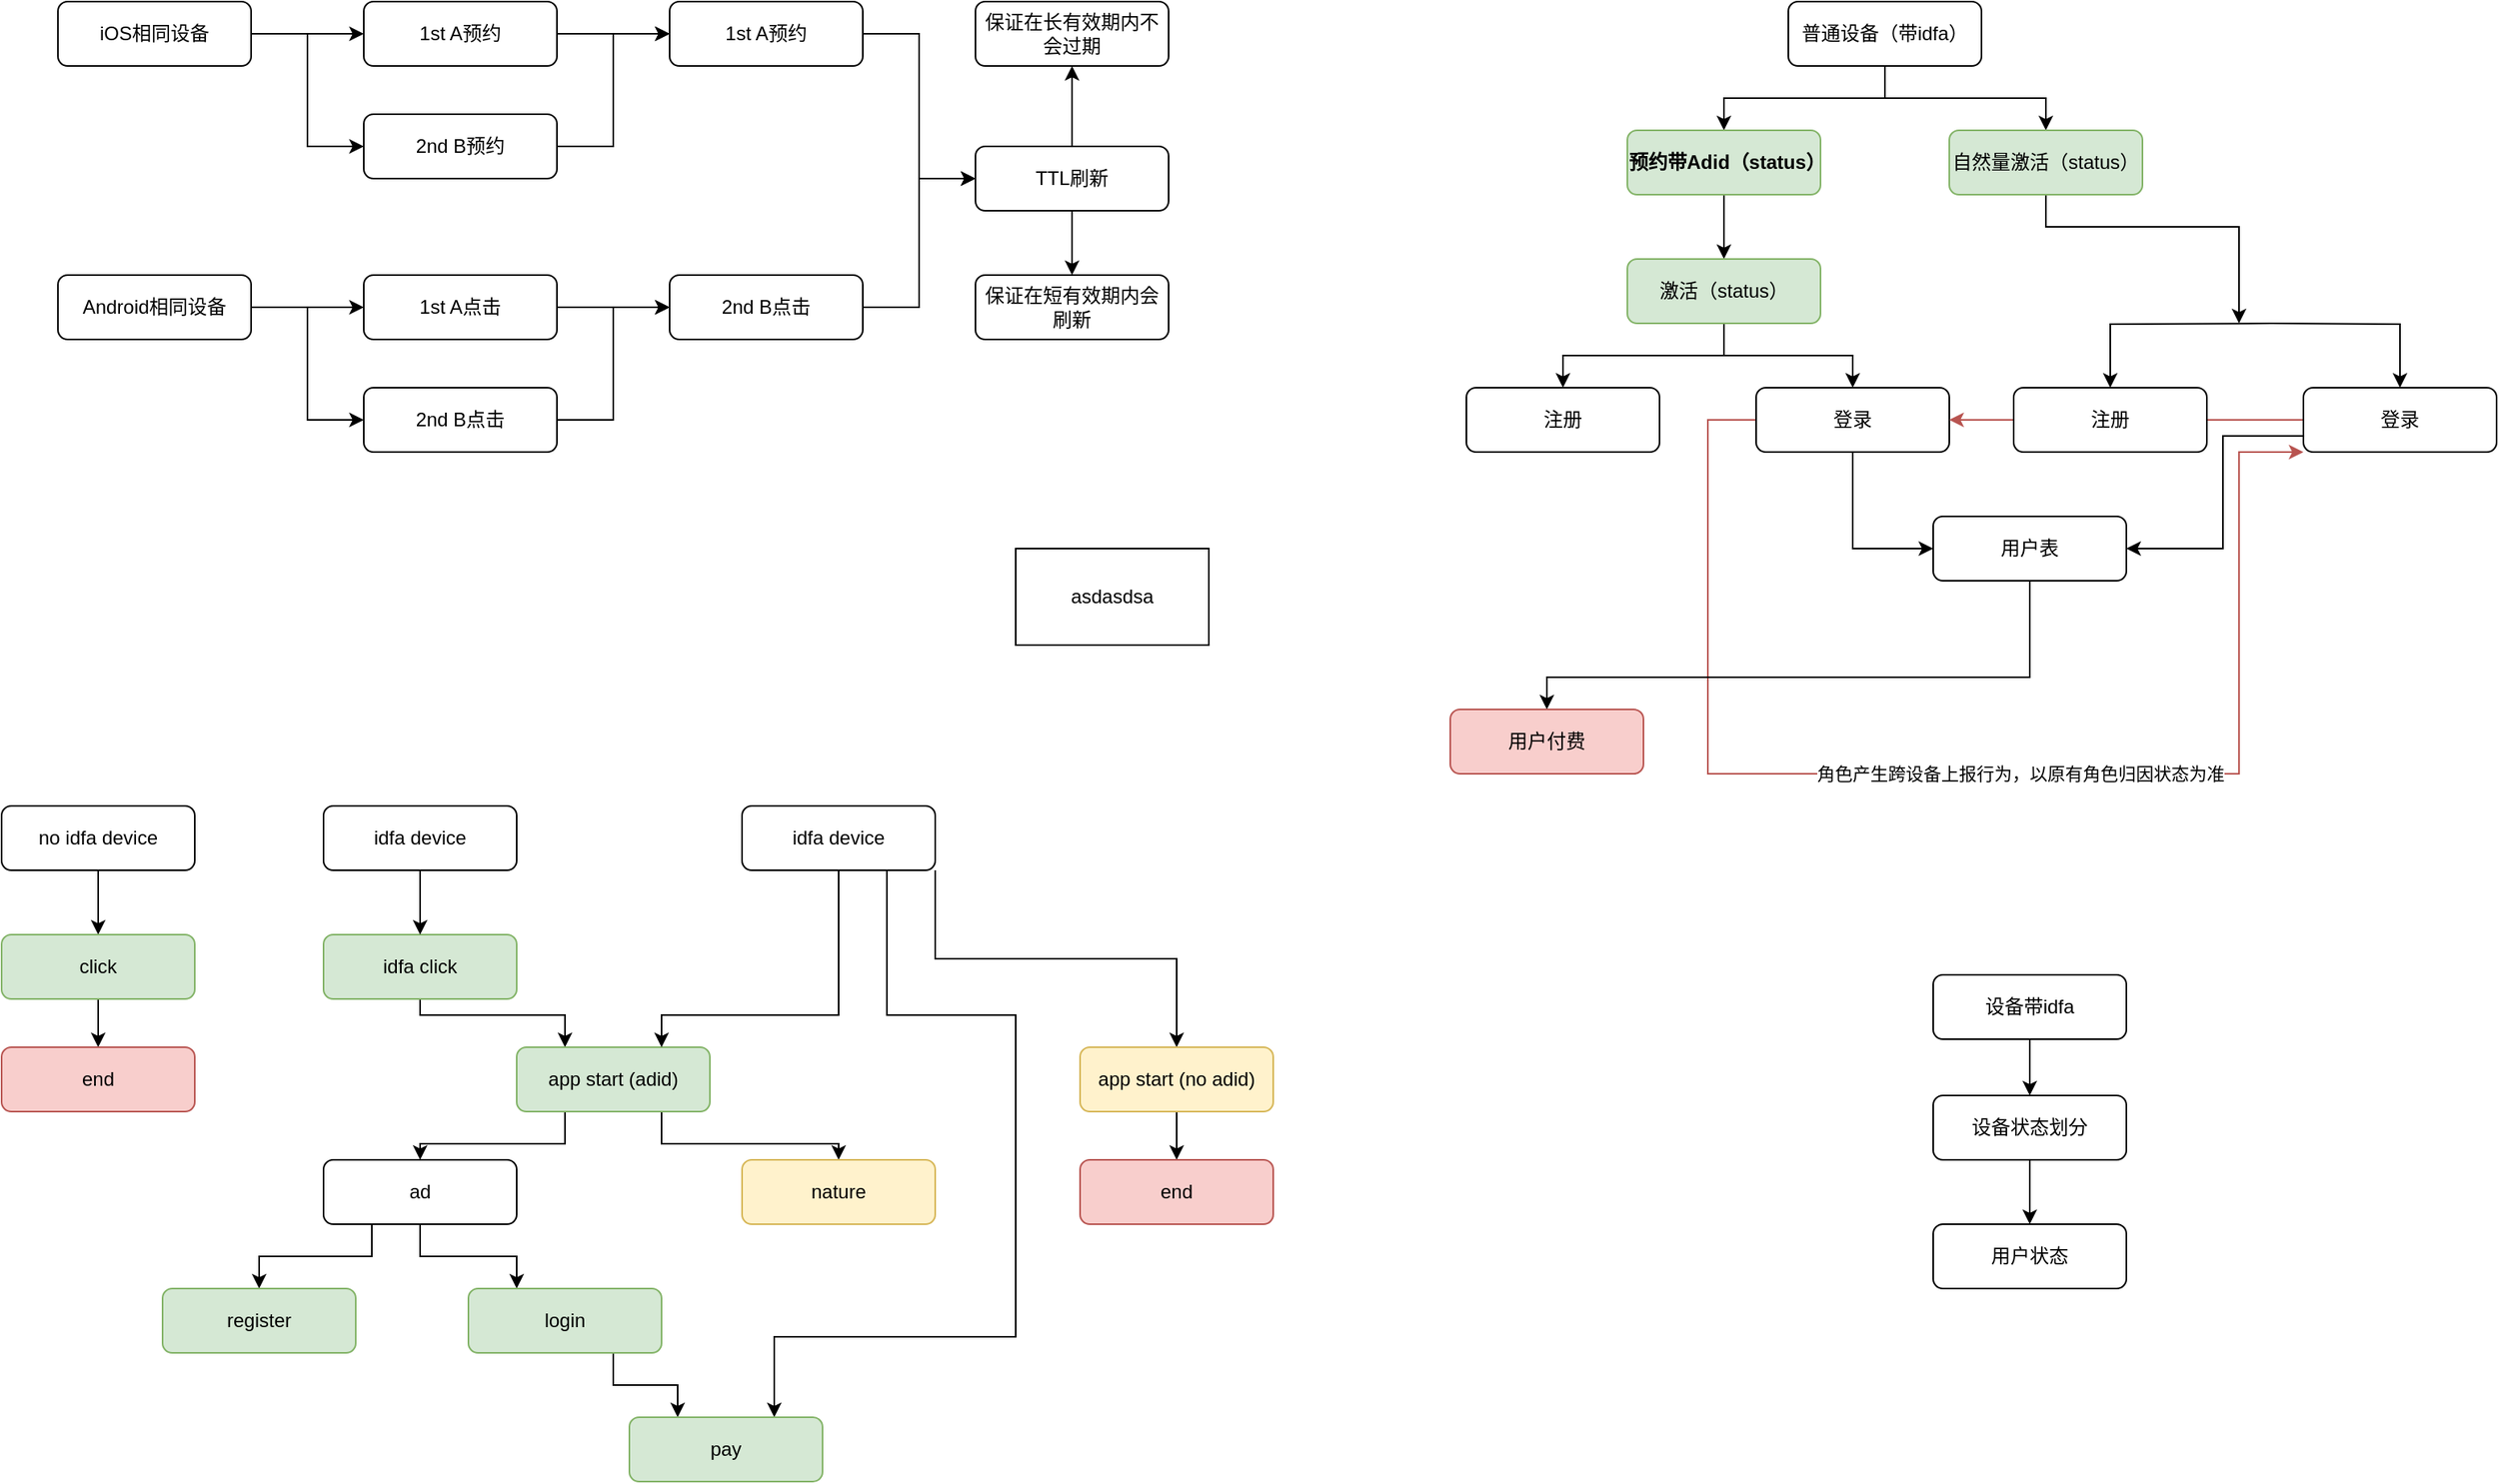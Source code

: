 <mxfile version="16.5.6" type="github">
  <diagram id="C5RBs43oDa-KdzZeNtuy" name="Page-1">
    <mxGraphModel dx="1422" dy="706" grid="1" gridSize="10" guides="1" tooltips="1" connect="1" arrows="1" fold="1" page="1" pageScale="1" pageWidth="827" pageHeight="1169" math="0" shadow="0">
      <root>
        <mxCell id="WIyWlLk6GJQsqaUBKTNV-0" />
        <mxCell id="WIyWlLk6GJQsqaUBKTNV-1" parent="WIyWlLk6GJQsqaUBKTNV-0" />
        <mxCell id="abO_AateXOO5VKoALCH5-2" value="" style="edgeStyle=orthogonalEdgeStyle;rounded=0;orthogonalLoop=1;jettySize=auto;html=1;" parent="WIyWlLk6GJQsqaUBKTNV-1" source="abO_AateXOO5VKoALCH5-0" target="abO_AateXOO5VKoALCH5-1" edge="1">
          <mxGeometry relative="1" as="geometry" />
        </mxCell>
        <mxCell id="abO_AateXOO5VKoALCH5-0" value="no idfa device" style="rounded=1;whiteSpace=wrap;html=1;fontSize=12;glass=0;strokeWidth=1;shadow=0;" parent="WIyWlLk6GJQsqaUBKTNV-1" vertex="1">
          <mxGeometry x="50" y="560" width="120" height="40" as="geometry" />
        </mxCell>
        <mxCell id="abO_AateXOO5VKoALCH5-6" value="" style="edgeStyle=orthogonalEdgeStyle;rounded=0;orthogonalLoop=1;jettySize=auto;html=1;" parent="WIyWlLk6GJQsqaUBKTNV-1" source="abO_AateXOO5VKoALCH5-1" target="abO_AateXOO5VKoALCH5-5" edge="1">
          <mxGeometry relative="1" as="geometry" />
        </mxCell>
        <mxCell id="abO_AateXOO5VKoALCH5-1" value="click" style="rounded=1;whiteSpace=wrap;html=1;fontSize=12;glass=0;strokeWidth=1;shadow=0;fillColor=#d5e8d4;strokeColor=#82b366;" parent="WIyWlLk6GJQsqaUBKTNV-1" vertex="1">
          <mxGeometry x="50" y="640" width="120" height="40" as="geometry" />
        </mxCell>
        <mxCell id="abO_AateXOO5VKoALCH5-9" style="edgeStyle=orthogonalEdgeStyle;rounded=0;orthogonalLoop=1;jettySize=auto;html=1;entryX=0.25;entryY=0;entryDx=0;entryDy=0;" parent="WIyWlLk6GJQsqaUBKTNV-1" source="abO_AateXOO5VKoALCH5-3" target="abO_AateXOO5VKoALCH5-7" edge="1">
          <mxGeometry relative="1" as="geometry">
            <Array as="points">
              <mxPoint x="310" y="690" />
              <mxPoint x="400" y="690" />
            </Array>
          </mxGeometry>
        </mxCell>
        <mxCell id="abO_AateXOO5VKoALCH5-3" value="idfa click" style="rounded=1;whiteSpace=wrap;html=1;fontSize=12;glass=0;strokeWidth=1;shadow=0;fillColor=#d5e8d4;strokeColor=#82b366;" parent="WIyWlLk6GJQsqaUBKTNV-1" vertex="1">
          <mxGeometry x="250" y="640" width="120" height="40" as="geometry" />
        </mxCell>
        <mxCell id="abO_AateXOO5VKoALCH5-5" value="end" style="rounded=1;whiteSpace=wrap;html=1;fontSize=12;glass=0;strokeWidth=1;shadow=0;fillColor=#f8cecc;strokeColor=#b85450;" parent="WIyWlLk6GJQsqaUBKTNV-1" vertex="1">
          <mxGeometry x="50" y="710" width="120" height="40" as="geometry" />
        </mxCell>
        <mxCell id="abO_AateXOO5VKoALCH5-12" style="edgeStyle=orthogonalEdgeStyle;rounded=0;orthogonalLoop=1;jettySize=auto;html=1;entryX=0.5;entryY=0;entryDx=0;entryDy=0;exitX=0.25;exitY=1;exitDx=0;exitDy=0;" parent="WIyWlLk6GJQsqaUBKTNV-1" source="abO_AateXOO5VKoALCH5-7" target="abO_AateXOO5VKoALCH5-11" edge="1">
          <mxGeometry relative="1" as="geometry">
            <Array as="points">
              <mxPoint x="400" y="770" />
              <mxPoint x="310" y="770" />
            </Array>
          </mxGeometry>
        </mxCell>
        <mxCell id="abO_AateXOO5VKoALCH5-14" style="edgeStyle=orthogonalEdgeStyle;rounded=0;orthogonalLoop=1;jettySize=auto;html=1;exitX=0.75;exitY=1;exitDx=0;exitDy=0;" parent="WIyWlLk6GJQsqaUBKTNV-1" source="abO_AateXOO5VKoALCH5-7" target="abO_AateXOO5VKoALCH5-13" edge="1">
          <mxGeometry relative="1" as="geometry">
            <Array as="points">
              <mxPoint x="460" y="770" />
              <mxPoint x="570" y="770" />
            </Array>
          </mxGeometry>
        </mxCell>
        <mxCell id="abO_AateXOO5VKoALCH5-7" value="app start (adid)" style="rounded=1;whiteSpace=wrap;html=1;fontSize=12;glass=0;strokeWidth=1;shadow=0;fillColor=#d5e8d4;strokeColor=#82b366;" parent="WIyWlLk6GJQsqaUBKTNV-1" vertex="1">
          <mxGeometry x="370" y="710" width="120" height="40" as="geometry" />
        </mxCell>
        <mxCell id="abO_AateXOO5VKoALCH5-10" style="edgeStyle=orthogonalEdgeStyle;rounded=0;orthogonalLoop=1;jettySize=auto;html=1;" parent="WIyWlLk6GJQsqaUBKTNV-1" source="abO_AateXOO5VKoALCH5-8" target="abO_AateXOO5VKoALCH5-7" edge="1">
          <mxGeometry relative="1" as="geometry">
            <mxPoint x="440" y="620" as="targetPoint" />
            <Array as="points">
              <mxPoint x="570" y="690" />
              <mxPoint x="460" y="690" />
            </Array>
          </mxGeometry>
        </mxCell>
        <mxCell id="abO_AateXOO5VKoALCH5-21" style="edgeStyle=orthogonalEdgeStyle;rounded=0;orthogonalLoop=1;jettySize=auto;html=1;exitX=0.75;exitY=1;exitDx=0;exitDy=0;entryX=0.75;entryY=0;entryDx=0;entryDy=0;" parent="WIyWlLk6GJQsqaUBKTNV-1" source="abO_AateXOO5VKoALCH5-8" target="abO_AateXOO5VKoALCH5-19" edge="1">
          <mxGeometry relative="1" as="geometry">
            <Array as="points">
              <mxPoint x="600" y="690" />
              <mxPoint x="680" y="690" />
              <mxPoint x="680" y="890" />
              <mxPoint x="530" y="890" />
            </Array>
          </mxGeometry>
        </mxCell>
        <mxCell id="abO_AateXOO5VKoALCH5-27" style="edgeStyle=orthogonalEdgeStyle;rounded=0;orthogonalLoop=1;jettySize=auto;html=1;exitX=1;exitY=1;exitDx=0;exitDy=0;entryX=0.5;entryY=0;entryDx=0;entryDy=0;" parent="WIyWlLk6GJQsqaUBKTNV-1" source="abO_AateXOO5VKoALCH5-8" target="abO_AateXOO5VKoALCH5-24" edge="1">
          <mxGeometry relative="1" as="geometry" />
        </mxCell>
        <mxCell id="abO_AateXOO5VKoALCH5-8" value="idfa device" style="rounded=1;whiteSpace=wrap;html=1;fontSize=12;glass=0;strokeWidth=1;shadow=0;" parent="WIyWlLk6GJQsqaUBKTNV-1" vertex="1">
          <mxGeometry x="510" y="560" width="120" height="40" as="geometry" />
        </mxCell>
        <mxCell id="abO_AateXOO5VKoALCH5-16" style="edgeStyle=orthogonalEdgeStyle;rounded=0;orthogonalLoop=1;jettySize=auto;html=1;exitX=0.25;exitY=1;exitDx=0;exitDy=0;entryX=0.5;entryY=0;entryDx=0;entryDy=0;" parent="WIyWlLk6GJQsqaUBKTNV-1" source="abO_AateXOO5VKoALCH5-11" target="abO_AateXOO5VKoALCH5-15" edge="1">
          <mxGeometry relative="1" as="geometry" />
        </mxCell>
        <mxCell id="abO_AateXOO5VKoALCH5-18" style="edgeStyle=orthogonalEdgeStyle;rounded=0;orthogonalLoop=1;jettySize=auto;html=1;exitX=0.5;exitY=1;exitDx=0;exitDy=0;entryX=0.25;entryY=0;entryDx=0;entryDy=0;" parent="WIyWlLk6GJQsqaUBKTNV-1" source="abO_AateXOO5VKoALCH5-11" target="abO_AateXOO5VKoALCH5-17" edge="1">
          <mxGeometry relative="1" as="geometry">
            <Array as="points">
              <mxPoint x="310" y="840" />
              <mxPoint x="370" y="840" />
            </Array>
          </mxGeometry>
        </mxCell>
        <mxCell id="abO_AateXOO5VKoALCH5-11" value="ad" style="rounded=1;whiteSpace=wrap;html=1;fontSize=12;glass=0;strokeWidth=1;shadow=0;" parent="WIyWlLk6GJQsqaUBKTNV-1" vertex="1">
          <mxGeometry x="250" y="780" width="120" height="40" as="geometry" />
        </mxCell>
        <mxCell id="abO_AateXOO5VKoALCH5-13" value="nature" style="rounded=1;whiteSpace=wrap;html=1;fontSize=12;glass=0;strokeWidth=1;shadow=0;fillColor=#fff2cc;strokeColor=#d6b656;" parent="WIyWlLk6GJQsqaUBKTNV-1" vertex="1">
          <mxGeometry x="510" y="780" width="120" height="40" as="geometry" />
        </mxCell>
        <mxCell id="abO_AateXOO5VKoALCH5-15" value="register" style="rounded=1;whiteSpace=wrap;html=1;fontSize=12;glass=0;strokeWidth=1;shadow=0;fillColor=#d5e8d4;strokeColor=#82b366;" parent="WIyWlLk6GJQsqaUBKTNV-1" vertex="1">
          <mxGeometry x="150" y="860" width="120" height="40" as="geometry" />
        </mxCell>
        <mxCell id="abO_AateXOO5VKoALCH5-20" style="edgeStyle=orthogonalEdgeStyle;rounded=0;orthogonalLoop=1;jettySize=auto;html=1;exitX=0.75;exitY=1;exitDx=0;exitDy=0;entryX=0.25;entryY=0;entryDx=0;entryDy=0;" parent="WIyWlLk6GJQsqaUBKTNV-1" source="abO_AateXOO5VKoALCH5-17" target="abO_AateXOO5VKoALCH5-19" edge="1">
          <mxGeometry relative="1" as="geometry" />
        </mxCell>
        <mxCell id="abO_AateXOO5VKoALCH5-17" value="login" style="rounded=1;whiteSpace=wrap;html=1;fontSize=12;glass=0;strokeWidth=1;shadow=0;fillColor=#d5e8d4;strokeColor=#82b366;" parent="WIyWlLk6GJQsqaUBKTNV-1" vertex="1">
          <mxGeometry x="340" y="860" width="120" height="40" as="geometry" />
        </mxCell>
        <mxCell id="abO_AateXOO5VKoALCH5-19" value="pay" style="rounded=1;whiteSpace=wrap;html=1;fontSize=12;glass=0;strokeWidth=1;shadow=0;fillColor=#d5e8d4;strokeColor=#82b366;" parent="WIyWlLk6GJQsqaUBKTNV-1" vertex="1">
          <mxGeometry x="440" y="940" width="120" height="40" as="geometry" />
        </mxCell>
        <mxCell id="abO_AateXOO5VKoALCH5-23" style="edgeStyle=orthogonalEdgeStyle;rounded=0;orthogonalLoop=1;jettySize=auto;html=1;entryX=0.5;entryY=0;entryDx=0;entryDy=0;" parent="WIyWlLk6GJQsqaUBKTNV-1" source="abO_AateXOO5VKoALCH5-22" target="abO_AateXOO5VKoALCH5-3" edge="1">
          <mxGeometry relative="1" as="geometry" />
        </mxCell>
        <mxCell id="abO_AateXOO5VKoALCH5-22" value="idfa device" style="rounded=1;whiteSpace=wrap;html=1;fontSize=12;glass=0;strokeWidth=1;shadow=0;" parent="WIyWlLk6GJQsqaUBKTNV-1" vertex="1">
          <mxGeometry x="250" y="560" width="120" height="40" as="geometry" />
        </mxCell>
        <mxCell id="abO_AateXOO5VKoALCH5-26" value="" style="edgeStyle=orthogonalEdgeStyle;rounded=0;orthogonalLoop=1;jettySize=auto;html=1;" parent="WIyWlLk6GJQsqaUBKTNV-1" source="abO_AateXOO5VKoALCH5-24" target="abO_AateXOO5VKoALCH5-25" edge="1">
          <mxGeometry relative="1" as="geometry" />
        </mxCell>
        <mxCell id="abO_AateXOO5VKoALCH5-24" value="app start (no adid)" style="rounded=1;whiteSpace=wrap;html=1;fontSize=12;glass=0;strokeWidth=1;shadow=0;fillColor=#fff2cc;strokeColor=#d6b656;" parent="WIyWlLk6GJQsqaUBKTNV-1" vertex="1">
          <mxGeometry x="720" y="710" width="120" height="40" as="geometry" />
        </mxCell>
        <mxCell id="abO_AateXOO5VKoALCH5-25" value="end" style="rounded=1;whiteSpace=wrap;html=1;fontSize=12;glass=0;strokeWidth=1;shadow=0;fillColor=#f8cecc;strokeColor=#b85450;" parent="WIyWlLk6GJQsqaUBKTNV-1" vertex="1">
          <mxGeometry x="720" y="780" width="120" height="40" as="geometry" />
        </mxCell>
        <mxCell id="abO_AateXOO5VKoALCH5-30" value="" style="edgeStyle=orthogonalEdgeStyle;rounded=0;orthogonalLoop=1;jettySize=auto;html=1;" parent="WIyWlLk6GJQsqaUBKTNV-1" source="abO_AateXOO5VKoALCH5-28" target="abO_AateXOO5VKoALCH5-29" edge="1">
          <mxGeometry relative="1" as="geometry" />
        </mxCell>
        <mxCell id="abO_AateXOO5VKoALCH5-28" value="1st A预约" style="rounded=1;whiteSpace=wrap;html=1;fontSize=12;glass=0;strokeWidth=1;shadow=0;" parent="WIyWlLk6GJQsqaUBKTNV-1" vertex="1">
          <mxGeometry x="275" y="60" width="120" height="40" as="geometry" />
        </mxCell>
        <mxCell id="abO_AateXOO5VKoALCH5-46" style="edgeStyle=orthogonalEdgeStyle;rounded=0;orthogonalLoop=1;jettySize=auto;html=1;exitX=1;exitY=0.5;exitDx=0;exitDy=0;entryX=0;entryY=0.5;entryDx=0;entryDy=0;" parent="WIyWlLk6GJQsqaUBKTNV-1" source="abO_AateXOO5VKoALCH5-29" target="abO_AateXOO5VKoALCH5-44" edge="1">
          <mxGeometry relative="1" as="geometry" />
        </mxCell>
        <mxCell id="abO_AateXOO5VKoALCH5-29" value="1st A预约" style="rounded=1;whiteSpace=wrap;html=1;fontSize=12;glass=0;strokeWidth=1;shadow=0;" parent="WIyWlLk6GJQsqaUBKTNV-1" vertex="1">
          <mxGeometry x="465" y="60" width="120" height="40" as="geometry" />
        </mxCell>
        <mxCell id="abO_AateXOO5VKoALCH5-32" style="edgeStyle=orthogonalEdgeStyle;rounded=0;orthogonalLoop=1;jettySize=auto;html=1;exitX=1;exitY=0.5;exitDx=0;exitDy=0;entryX=0;entryY=0.5;entryDx=0;entryDy=0;" parent="WIyWlLk6GJQsqaUBKTNV-1" source="abO_AateXOO5VKoALCH5-31" target="abO_AateXOO5VKoALCH5-29" edge="1">
          <mxGeometry relative="1" as="geometry" />
        </mxCell>
        <mxCell id="abO_AateXOO5VKoALCH5-31" value="2nd B预约" style="rounded=1;whiteSpace=wrap;html=1;fontSize=12;glass=0;strokeWidth=1;shadow=0;" parent="WIyWlLk6GJQsqaUBKTNV-1" vertex="1">
          <mxGeometry x="275" y="130" width="120" height="40" as="geometry" />
        </mxCell>
        <mxCell id="abO_AateXOO5VKoALCH5-33" value="" style="edgeStyle=orthogonalEdgeStyle;rounded=0;orthogonalLoop=1;jettySize=auto;html=1;" parent="WIyWlLk6GJQsqaUBKTNV-1" source="abO_AateXOO5VKoALCH5-34" target="abO_AateXOO5VKoALCH5-35" edge="1">
          <mxGeometry relative="1" as="geometry" />
        </mxCell>
        <mxCell id="abO_AateXOO5VKoALCH5-34" value="1st A点击" style="rounded=1;whiteSpace=wrap;html=1;fontSize=12;glass=0;strokeWidth=1;shadow=0;" parent="WIyWlLk6GJQsqaUBKTNV-1" vertex="1">
          <mxGeometry x="275" y="230" width="120" height="40" as="geometry" />
        </mxCell>
        <mxCell id="abO_AateXOO5VKoALCH5-45" style="edgeStyle=orthogonalEdgeStyle;rounded=0;orthogonalLoop=1;jettySize=auto;html=1;entryX=0;entryY=0.5;entryDx=0;entryDy=0;" parent="WIyWlLk6GJQsqaUBKTNV-1" source="abO_AateXOO5VKoALCH5-35" target="abO_AateXOO5VKoALCH5-44" edge="1">
          <mxGeometry relative="1" as="geometry" />
        </mxCell>
        <mxCell id="abO_AateXOO5VKoALCH5-35" value="2nd B点击" style="rounded=1;whiteSpace=wrap;html=1;fontSize=12;glass=0;strokeWidth=1;shadow=0;" parent="WIyWlLk6GJQsqaUBKTNV-1" vertex="1">
          <mxGeometry x="465" y="230" width="120" height="40" as="geometry" />
        </mxCell>
        <mxCell id="abO_AateXOO5VKoALCH5-36" style="edgeStyle=orthogonalEdgeStyle;rounded=0;orthogonalLoop=1;jettySize=auto;html=1;exitX=1;exitY=0.5;exitDx=0;exitDy=0;entryX=0;entryY=0.5;entryDx=0;entryDy=0;" parent="WIyWlLk6GJQsqaUBKTNV-1" source="abO_AateXOO5VKoALCH5-37" target="abO_AateXOO5VKoALCH5-35" edge="1">
          <mxGeometry relative="1" as="geometry" />
        </mxCell>
        <mxCell id="abO_AateXOO5VKoALCH5-37" value="2nd B点击" style="rounded=1;whiteSpace=wrap;html=1;fontSize=12;glass=0;strokeWidth=1;shadow=0;" parent="WIyWlLk6GJQsqaUBKTNV-1" vertex="1">
          <mxGeometry x="275" y="300" width="120" height="40" as="geometry" />
        </mxCell>
        <mxCell id="abO_AateXOO5VKoALCH5-39" value="" style="edgeStyle=orthogonalEdgeStyle;rounded=0;orthogonalLoop=1;jettySize=auto;html=1;" parent="WIyWlLk6GJQsqaUBKTNV-1" source="abO_AateXOO5VKoALCH5-38" target="abO_AateXOO5VKoALCH5-28" edge="1">
          <mxGeometry relative="1" as="geometry" />
        </mxCell>
        <mxCell id="abO_AateXOO5VKoALCH5-40" style="edgeStyle=orthogonalEdgeStyle;rounded=0;orthogonalLoop=1;jettySize=auto;html=1;entryX=0;entryY=0.5;entryDx=0;entryDy=0;" parent="WIyWlLk6GJQsqaUBKTNV-1" source="abO_AateXOO5VKoALCH5-38" target="abO_AateXOO5VKoALCH5-31" edge="1">
          <mxGeometry relative="1" as="geometry" />
        </mxCell>
        <mxCell id="abO_AateXOO5VKoALCH5-38" value="iOS相同设备" style="rounded=1;whiteSpace=wrap;html=1;fontSize=12;glass=0;strokeWidth=1;shadow=0;" parent="WIyWlLk6GJQsqaUBKTNV-1" vertex="1">
          <mxGeometry x="85" y="60" width="120" height="40" as="geometry" />
        </mxCell>
        <mxCell id="abO_AateXOO5VKoALCH5-42" value="" style="edgeStyle=orthogonalEdgeStyle;rounded=0;orthogonalLoop=1;jettySize=auto;html=1;" parent="WIyWlLk6GJQsqaUBKTNV-1" source="abO_AateXOO5VKoALCH5-41" target="abO_AateXOO5VKoALCH5-34" edge="1">
          <mxGeometry relative="1" as="geometry" />
        </mxCell>
        <mxCell id="abO_AateXOO5VKoALCH5-43" style="edgeStyle=orthogonalEdgeStyle;rounded=0;orthogonalLoop=1;jettySize=auto;html=1;exitX=1;exitY=0.5;exitDx=0;exitDy=0;entryX=0;entryY=0.5;entryDx=0;entryDy=0;" parent="WIyWlLk6GJQsqaUBKTNV-1" source="abO_AateXOO5VKoALCH5-41" target="abO_AateXOO5VKoALCH5-37" edge="1">
          <mxGeometry relative="1" as="geometry" />
        </mxCell>
        <mxCell id="abO_AateXOO5VKoALCH5-41" value="Android相同设备" style="rounded=1;whiteSpace=wrap;html=1;fontSize=12;glass=0;strokeWidth=1;shadow=0;" parent="WIyWlLk6GJQsqaUBKTNV-1" vertex="1">
          <mxGeometry x="85" y="230" width="120" height="40" as="geometry" />
        </mxCell>
        <mxCell id="abO_AateXOO5VKoALCH5-49" value="" style="edgeStyle=orthogonalEdgeStyle;rounded=0;orthogonalLoop=1;jettySize=auto;html=1;" parent="WIyWlLk6GJQsqaUBKTNV-1" source="abO_AateXOO5VKoALCH5-44" target="abO_AateXOO5VKoALCH5-47" edge="1">
          <mxGeometry relative="1" as="geometry" />
        </mxCell>
        <mxCell id="abO_AateXOO5VKoALCH5-50" value="" style="edgeStyle=orthogonalEdgeStyle;rounded=0;orthogonalLoop=1;jettySize=auto;html=1;" parent="WIyWlLk6GJQsqaUBKTNV-1" source="abO_AateXOO5VKoALCH5-44" target="abO_AateXOO5VKoALCH5-48" edge="1">
          <mxGeometry relative="1" as="geometry" />
        </mxCell>
        <mxCell id="abO_AateXOO5VKoALCH5-44" value="TTL刷新" style="rounded=1;whiteSpace=wrap;html=1;fontSize=12;glass=0;strokeWidth=1;shadow=0;" parent="WIyWlLk6GJQsqaUBKTNV-1" vertex="1">
          <mxGeometry x="655" y="150" width="120" height="40" as="geometry" />
        </mxCell>
        <mxCell id="abO_AateXOO5VKoALCH5-47" value="保证在长有效期内不会过期" style="rounded=1;whiteSpace=wrap;html=1;fontSize=12;glass=0;strokeWidth=1;shadow=0;" parent="WIyWlLk6GJQsqaUBKTNV-1" vertex="1">
          <mxGeometry x="655" y="60" width="120" height="40" as="geometry" />
        </mxCell>
        <mxCell id="abO_AateXOO5VKoALCH5-48" value="保证在短有效期内会刷新" style="rounded=1;whiteSpace=wrap;html=1;fontSize=12;glass=0;strokeWidth=1;shadow=0;" parent="WIyWlLk6GJQsqaUBKTNV-1" vertex="1">
          <mxGeometry x="655" y="230" width="120" height="40" as="geometry" />
        </mxCell>
        <mxCell id="abO_AateXOO5VKoALCH5-53" value="" style="edgeStyle=orthogonalEdgeStyle;rounded=0;orthogonalLoop=1;jettySize=auto;html=1;" parent="WIyWlLk6GJQsqaUBKTNV-1" source="abO_AateXOO5VKoALCH5-51" target="abO_AateXOO5VKoALCH5-52" edge="1">
          <mxGeometry relative="1" as="geometry" />
        </mxCell>
        <mxCell id="abO_AateXOO5VKoALCH5-55" style="edgeStyle=orthogonalEdgeStyle;rounded=0;orthogonalLoop=1;jettySize=auto;html=1;entryX=0.5;entryY=0;entryDx=0;entryDy=0;" parent="WIyWlLk6GJQsqaUBKTNV-1" source="abO_AateXOO5VKoALCH5-51" target="abO_AateXOO5VKoALCH5-54" edge="1">
          <mxGeometry relative="1" as="geometry" />
        </mxCell>
        <mxCell id="abO_AateXOO5VKoALCH5-51" value="普通设备（带idfa）" style="rounded=1;whiteSpace=wrap;html=1;fontSize=12;glass=0;strokeWidth=1;shadow=0;" parent="WIyWlLk6GJQsqaUBKTNV-1" vertex="1">
          <mxGeometry x="1160" y="60" width="120" height="40" as="geometry" />
        </mxCell>
        <mxCell id="abO_AateXOO5VKoALCH5-57" value="" style="edgeStyle=orthogonalEdgeStyle;rounded=0;orthogonalLoop=1;jettySize=auto;html=1;" parent="WIyWlLk6GJQsqaUBKTNV-1" source="abO_AateXOO5VKoALCH5-52" target="abO_AateXOO5VKoALCH5-56" edge="1">
          <mxGeometry relative="1" as="geometry" />
        </mxCell>
        <mxCell id="abO_AateXOO5VKoALCH5-52" value="预约带Adid（status）" style="rounded=1;whiteSpace=wrap;html=1;fontSize=12;glass=0;strokeWidth=1;shadow=0;fillColor=#d5e8d4;strokeColor=#82b366;fontStyle=1" parent="WIyWlLk6GJQsqaUBKTNV-1" vertex="1">
          <mxGeometry x="1060" y="140" width="120" height="40" as="geometry" />
        </mxCell>
        <mxCell id="abO_AateXOO5VKoALCH5-73" style="edgeStyle=orthogonalEdgeStyle;rounded=0;orthogonalLoop=1;jettySize=auto;html=1;" parent="WIyWlLk6GJQsqaUBKTNV-1" source="abO_AateXOO5VKoALCH5-54" edge="1">
          <mxGeometry relative="1" as="geometry">
            <Array as="points">
              <mxPoint x="1320" y="200" />
              <mxPoint x="1440" y="200" />
            </Array>
            <mxPoint x="1440" y="260" as="targetPoint" />
          </mxGeometry>
        </mxCell>
        <mxCell id="abO_AateXOO5VKoALCH5-54" value="自然量激活（status）" style="rounded=1;whiteSpace=wrap;html=1;fontSize=12;glass=0;strokeWidth=1;shadow=0;fillColor=#d5e8d4;strokeColor=#82b366;" parent="WIyWlLk6GJQsqaUBKTNV-1" vertex="1">
          <mxGeometry x="1260" y="140" width="120" height="40" as="geometry" />
        </mxCell>
        <mxCell id="abO_AateXOO5VKoALCH5-59" style="edgeStyle=orthogonalEdgeStyle;rounded=0;orthogonalLoop=1;jettySize=auto;html=1;entryX=0.5;entryY=0;entryDx=0;entryDy=0;" parent="WIyWlLk6GJQsqaUBKTNV-1" source="abO_AateXOO5VKoALCH5-56" target="abO_AateXOO5VKoALCH5-58" edge="1">
          <mxGeometry relative="1" as="geometry" />
        </mxCell>
        <mxCell id="abO_AateXOO5VKoALCH5-61" style="edgeStyle=orthogonalEdgeStyle;rounded=0;orthogonalLoop=1;jettySize=auto;html=1;" parent="WIyWlLk6GJQsqaUBKTNV-1" source="abO_AateXOO5VKoALCH5-56" target="abO_AateXOO5VKoALCH5-60" edge="1">
          <mxGeometry relative="1" as="geometry" />
        </mxCell>
        <mxCell id="abO_AateXOO5VKoALCH5-56" value="激活（status）" style="rounded=1;whiteSpace=wrap;html=1;fontSize=12;glass=0;strokeWidth=1;shadow=0;fillColor=#d5e8d4;strokeColor=#82b366;" parent="WIyWlLk6GJQsqaUBKTNV-1" vertex="1">
          <mxGeometry x="1060" y="220" width="120" height="40" as="geometry" />
        </mxCell>
        <mxCell id="abO_AateXOO5VKoALCH5-78" style="edgeStyle=orthogonalEdgeStyle;rounded=0;orthogonalLoop=1;jettySize=auto;html=1;fillColor=#f8cecc;strokeColor=#b85450;exitX=0;exitY=0.5;exitDx=0;exitDy=0;" parent="WIyWlLk6GJQsqaUBKTNV-1" source="abO_AateXOO5VKoALCH5-60" target="abO_AateXOO5VKoALCH5-71" edge="1">
          <mxGeometry relative="1" as="geometry">
            <Array as="points">
              <mxPoint x="1110" y="320" />
              <mxPoint x="1110" y="540" />
              <mxPoint x="1440" y="540" />
              <mxPoint x="1440" y="340" />
            </Array>
          </mxGeometry>
        </mxCell>
        <mxCell id="F3suf2dHdVSuBiD5Ti0P-5" value="角色产生跨设备上报行为，以原有角色归因状态为准" style="edgeLabel;html=1;align=center;verticalAlign=middle;resizable=0;points=[];" parent="abO_AateXOO5VKoALCH5-78" vertex="1" connectable="0">
          <mxGeometry x="0.083" relative="1" as="geometry">
            <mxPoint as="offset" />
          </mxGeometry>
        </mxCell>
        <mxCell id="abO_AateXOO5VKoALCH5-58" value="注册" style="rounded=1;whiteSpace=wrap;html=1;fontSize=12;glass=0;strokeWidth=1;shadow=0;" parent="WIyWlLk6GJQsqaUBKTNV-1" vertex="1">
          <mxGeometry x="960" y="300" width="120" height="40" as="geometry" />
        </mxCell>
        <mxCell id="abO_AateXOO5VKoALCH5-64" value="" style="edgeStyle=orthogonalEdgeStyle;rounded=0;orthogonalLoop=1;jettySize=auto;html=1;" parent="WIyWlLk6GJQsqaUBKTNV-1" source="abO_AateXOO5VKoALCH5-60" target="abO_AateXOO5VKoALCH5-62" edge="1">
          <mxGeometry relative="1" as="geometry">
            <Array as="points">
              <mxPoint x="1200" y="400" />
              <mxPoint x="1270" y="400" />
            </Array>
            <mxPoint as="offset" />
          </mxGeometry>
        </mxCell>
        <mxCell id="abO_AateXOO5VKoALCH5-60" value="登录" style="rounded=1;whiteSpace=wrap;html=1;fontSize=12;glass=0;strokeWidth=1;shadow=0;" parent="WIyWlLk6GJQsqaUBKTNV-1" vertex="1">
          <mxGeometry x="1140" y="300" width="120" height="40" as="geometry" />
        </mxCell>
        <mxCell id="F3suf2dHdVSuBiD5Ti0P-6" value="" style="edgeStyle=orthogonalEdgeStyle;rounded=0;orthogonalLoop=1;jettySize=auto;html=1;entryX=0.5;entryY=0;entryDx=0;entryDy=0;" parent="WIyWlLk6GJQsqaUBKTNV-1" source="abO_AateXOO5VKoALCH5-62" target="abO_AateXOO5VKoALCH5-72" edge="1">
          <mxGeometry relative="1" as="geometry">
            <Array as="points">
              <mxPoint x="1310" y="480" />
              <mxPoint x="1010" y="480" />
            </Array>
          </mxGeometry>
        </mxCell>
        <mxCell id="abO_AateXOO5VKoALCH5-62" value="用户表" style="rounded=1;whiteSpace=wrap;html=1;fontSize=12;glass=0;strokeWidth=1;shadow=0;" parent="WIyWlLk6GJQsqaUBKTNV-1" vertex="1">
          <mxGeometry x="1250" y="380" width="120" height="40" as="geometry" />
        </mxCell>
        <mxCell id="abO_AateXOO5VKoALCH5-65" style="edgeStyle=orthogonalEdgeStyle;rounded=0;orthogonalLoop=1;jettySize=auto;html=1;entryX=0.5;entryY=0;entryDx=0;entryDy=0;" parent="WIyWlLk6GJQsqaUBKTNV-1" target="abO_AateXOO5VKoALCH5-68" edge="1">
          <mxGeometry relative="1" as="geometry">
            <mxPoint x="1460" y="260" as="sourcePoint" />
          </mxGeometry>
        </mxCell>
        <mxCell id="abO_AateXOO5VKoALCH5-66" style="edgeStyle=orthogonalEdgeStyle;rounded=0;orthogonalLoop=1;jettySize=auto;html=1;" parent="WIyWlLk6GJQsqaUBKTNV-1" target="abO_AateXOO5VKoALCH5-71" edge="1">
          <mxGeometry relative="1" as="geometry">
            <mxPoint x="1460" y="260" as="sourcePoint" />
          </mxGeometry>
        </mxCell>
        <mxCell id="abO_AateXOO5VKoALCH5-74" value="" style="edgeStyle=orthogonalEdgeStyle;rounded=0;orthogonalLoop=1;jettySize=auto;html=1;fillColor=#f8cecc;strokeColor=#b85450;exitX=0;exitY=0.5;exitDx=0;exitDy=0;" parent="WIyWlLk6GJQsqaUBKTNV-1" source="abO_AateXOO5VKoALCH5-71" target="abO_AateXOO5VKoALCH5-60" edge="1">
          <mxGeometry relative="1" as="geometry" />
        </mxCell>
        <mxCell id="abO_AateXOO5VKoALCH5-68" value="注册" style="rounded=1;whiteSpace=wrap;html=1;fontSize=12;glass=0;strokeWidth=1;shadow=0;" parent="WIyWlLk6GJQsqaUBKTNV-1" vertex="1">
          <mxGeometry x="1300" y="300" width="120" height="40" as="geometry" />
        </mxCell>
        <mxCell id="abO_AateXOO5VKoALCH5-70" value="" style="edgeStyle=orthogonalEdgeStyle;rounded=0;orthogonalLoop=1;jettySize=auto;html=1;" parent="WIyWlLk6GJQsqaUBKTNV-1" source="abO_AateXOO5VKoALCH5-71" edge="1">
          <mxGeometry relative="1" as="geometry">
            <mxPoint x="1370" y="400" as="targetPoint" />
            <Array as="points">
              <mxPoint x="1430" y="330" />
              <mxPoint x="1430" y="400" />
              <mxPoint x="1370" y="400" />
            </Array>
          </mxGeometry>
        </mxCell>
        <mxCell id="abO_AateXOO5VKoALCH5-71" value="登录" style="rounded=1;whiteSpace=wrap;html=1;fontSize=12;glass=0;strokeWidth=1;shadow=0;" parent="WIyWlLk6GJQsqaUBKTNV-1" vertex="1">
          <mxGeometry x="1480" y="300" width="120" height="40" as="geometry" />
        </mxCell>
        <mxCell id="abO_AateXOO5VKoALCH5-72" value="用户付费" style="rounded=1;whiteSpace=wrap;html=1;fontSize=12;glass=0;strokeWidth=1;shadow=0;fillColor=#f8cecc;strokeColor=#b85450;" parent="WIyWlLk6GJQsqaUBKTNV-1" vertex="1">
          <mxGeometry x="950" y="500" width="120" height="40" as="geometry" />
        </mxCell>
        <mxCell id="F3suf2dHdVSuBiD5Ti0P-2" value="" style="edgeStyle=orthogonalEdgeStyle;rounded=0;orthogonalLoop=1;jettySize=auto;html=1;" parent="WIyWlLk6GJQsqaUBKTNV-1" source="F3suf2dHdVSuBiD5Ti0P-0" target="F3suf2dHdVSuBiD5Ti0P-1" edge="1">
          <mxGeometry relative="1" as="geometry" />
        </mxCell>
        <mxCell id="F3suf2dHdVSuBiD5Ti0P-0" value="设备带idfa" style="rounded=1;whiteSpace=wrap;html=1;fontSize=12;glass=0;strokeWidth=1;shadow=0;" parent="WIyWlLk6GJQsqaUBKTNV-1" vertex="1">
          <mxGeometry x="1250" y="665" width="120" height="40" as="geometry" />
        </mxCell>
        <mxCell id="F3suf2dHdVSuBiD5Ti0P-4" value="" style="edgeStyle=orthogonalEdgeStyle;rounded=0;orthogonalLoop=1;jettySize=auto;html=1;" parent="WIyWlLk6GJQsqaUBKTNV-1" source="F3suf2dHdVSuBiD5Ti0P-1" target="F3suf2dHdVSuBiD5Ti0P-3" edge="1">
          <mxGeometry relative="1" as="geometry" />
        </mxCell>
        <mxCell id="F3suf2dHdVSuBiD5Ti0P-1" value="设备状态划分" style="rounded=1;whiteSpace=wrap;html=1;fontSize=12;glass=0;strokeWidth=1;shadow=0;" parent="WIyWlLk6GJQsqaUBKTNV-1" vertex="1">
          <mxGeometry x="1250" y="740" width="120" height="40" as="geometry" />
        </mxCell>
        <mxCell id="F3suf2dHdVSuBiD5Ti0P-3" value="用户状态" style="rounded=1;whiteSpace=wrap;html=1;fontSize=12;glass=0;strokeWidth=1;shadow=0;" parent="WIyWlLk6GJQsqaUBKTNV-1" vertex="1">
          <mxGeometry x="1250" y="820" width="120" height="40" as="geometry" />
        </mxCell>
        <mxCell id="J9WsWL6Bep5bRt6nOZUr-0" value="asdasdsa" style="whiteSpace=wrap;html=1;" vertex="1" parent="WIyWlLk6GJQsqaUBKTNV-1">
          <mxGeometry x="680" y="400" width="120" height="60" as="geometry" />
        </mxCell>
      </root>
    </mxGraphModel>
  </diagram>
</mxfile>
